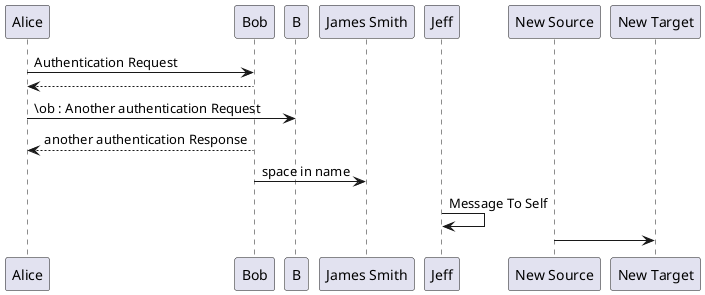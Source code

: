 @startuml Messages
Alice->Bob: Authentication Request
Bob --> Alice
Alice -> B:\ob : Another authentication Request
Alice <-- Bob: another authentication Response
Bob -> "James Smith": space in name
Jeff->Jeff: Message To Self
"New Source" as news -> "New Target" as newt
@enduml
